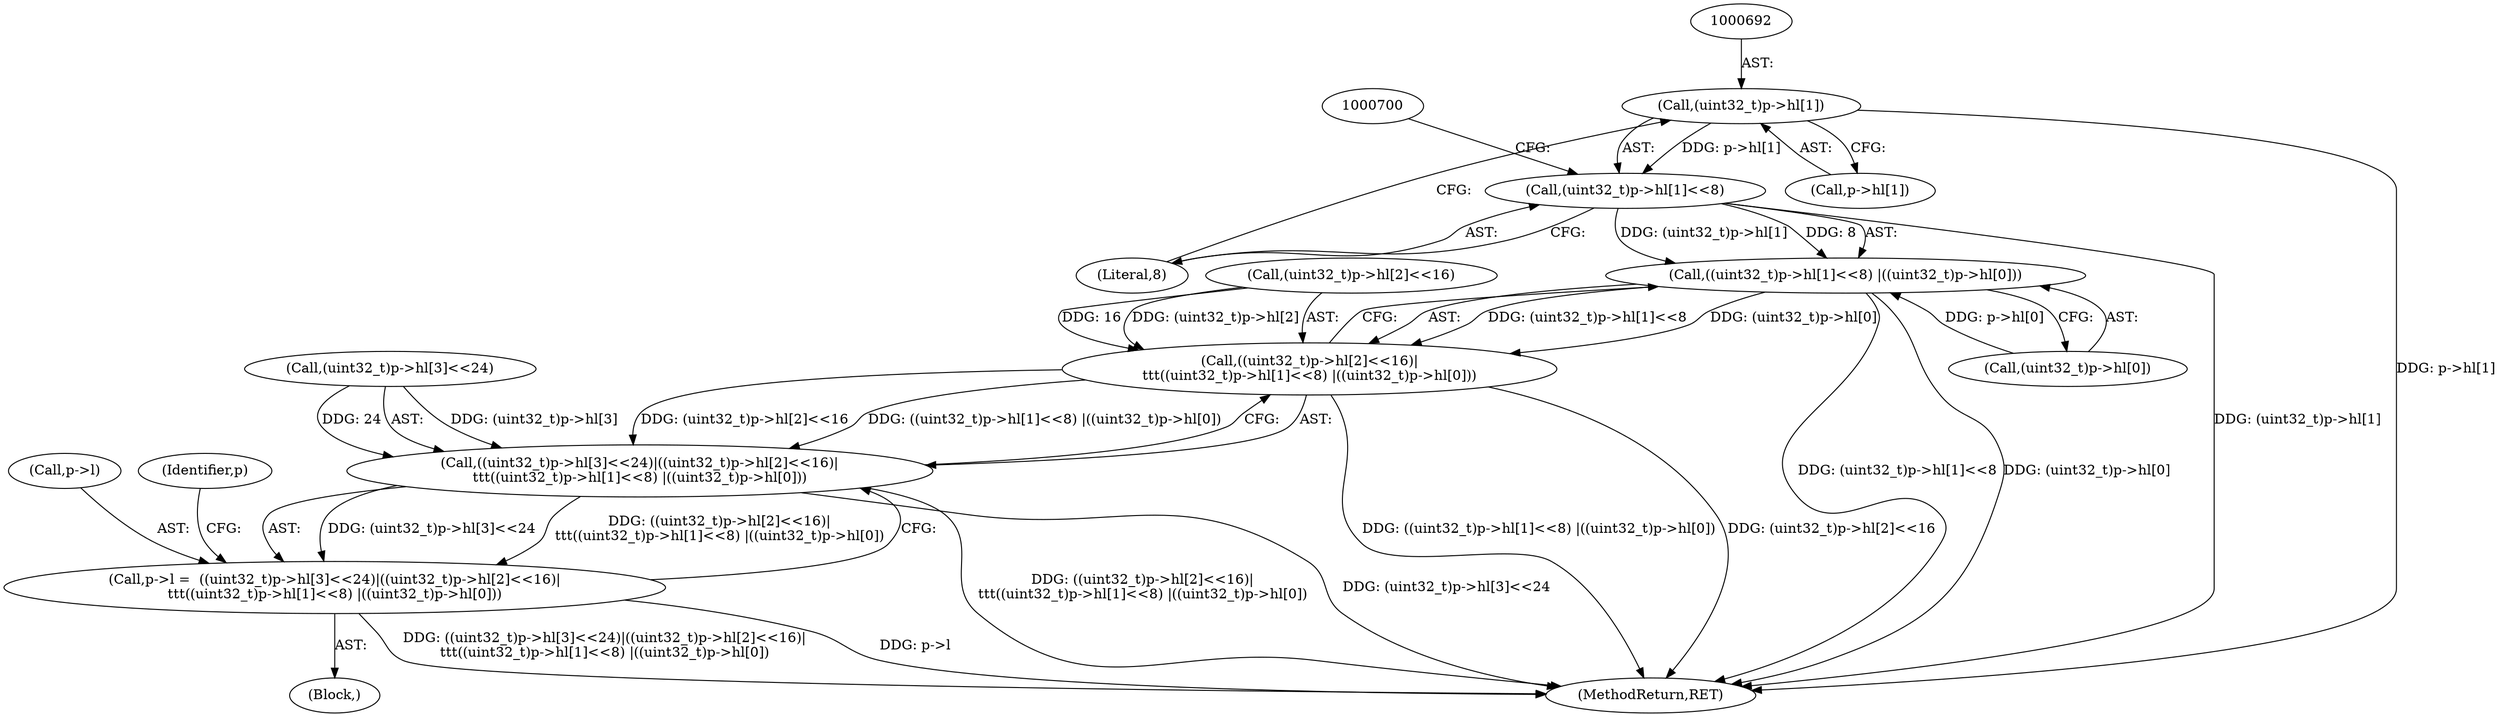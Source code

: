 digraph "0_file_27a14bc7ba285a0a5ebfdb55e54001aa11932b08@array" {
"1000691" [label="(Call,(uint32_t)p->hl[1])"];
"1000690" [label="(Call,(uint32_t)p->hl[1]<<8)"];
"1000689" [label="(Call,((uint32_t)p->hl[1]<<8) |((uint32_t)p->hl[0]))"];
"1000679" [label="(Call,((uint32_t)p->hl[2]<<16)|\n\t\t\t((uint32_t)p->hl[1]<<8) |((uint32_t)p->hl[0]))"];
"1000669" [label="(Call,((uint32_t)p->hl[3]<<24)|((uint32_t)p->hl[2]<<16)|\n\t\t\t((uint32_t)p->hl[1]<<8) |((uint32_t)p->hl[0]))"];
"1000665" [label="(Call,p->l =  ((uint32_t)p->hl[3]<<24)|((uint32_t)p->hl[2]<<16)|\n\t\t\t((uint32_t)p->hl[1]<<8) |((uint32_t)p->hl[0]))"];
"1000698" [label="(Literal,8)"];
"1000679" [label="(Call,((uint32_t)p->hl[2]<<16)|\n\t\t\t((uint32_t)p->hl[1]<<8) |((uint32_t)p->hl[0]))"];
"1000669" [label="(Call,((uint32_t)p->hl[3]<<24)|((uint32_t)p->hl[2]<<16)|\n\t\t\t((uint32_t)p->hl[1]<<8) |((uint32_t)p->hl[0]))"];
"1000123" [label="(Block,)"];
"1000665" [label="(Call,p->l =  ((uint32_t)p->hl[3]<<24)|((uint32_t)p->hl[2]<<16)|\n\t\t\t((uint32_t)p->hl[1]<<8) |((uint32_t)p->hl[0]))"];
"1000670" [label="(Call,(uint32_t)p->hl[3]<<24)"];
"1000689" [label="(Call,((uint32_t)p->hl[1]<<8) |((uint32_t)p->hl[0]))"];
"1000707" [label="(Identifier,p)"];
"1000680" [label="(Call,(uint32_t)p->hl[2]<<16)"];
"1000690" [label="(Call,(uint32_t)p->hl[1]<<8)"];
"1000691" [label="(Call,(uint32_t)p->hl[1])"];
"1000699" [label="(Call,(uint32_t)p->hl[0])"];
"1000908" [label="(MethodReturn,RET)"];
"1000666" [label="(Call,p->l)"];
"1000693" [label="(Call,p->hl[1])"];
"1000691" -> "1000690"  [label="AST: "];
"1000691" -> "1000693"  [label="CFG: "];
"1000692" -> "1000691"  [label="AST: "];
"1000693" -> "1000691"  [label="AST: "];
"1000698" -> "1000691"  [label="CFG: "];
"1000691" -> "1000908"  [label="DDG: p->hl[1]"];
"1000691" -> "1000690"  [label="DDG: p->hl[1]"];
"1000690" -> "1000689"  [label="AST: "];
"1000690" -> "1000698"  [label="CFG: "];
"1000698" -> "1000690"  [label="AST: "];
"1000700" -> "1000690"  [label="CFG: "];
"1000690" -> "1000908"  [label="DDG: (uint32_t)p->hl[1]"];
"1000690" -> "1000689"  [label="DDG: (uint32_t)p->hl[1]"];
"1000690" -> "1000689"  [label="DDG: 8"];
"1000689" -> "1000679"  [label="AST: "];
"1000689" -> "1000699"  [label="CFG: "];
"1000699" -> "1000689"  [label="AST: "];
"1000679" -> "1000689"  [label="CFG: "];
"1000689" -> "1000908"  [label="DDG: (uint32_t)p->hl[1]<<8"];
"1000689" -> "1000908"  [label="DDG: (uint32_t)p->hl[0]"];
"1000689" -> "1000679"  [label="DDG: (uint32_t)p->hl[1]<<8"];
"1000689" -> "1000679"  [label="DDG: (uint32_t)p->hl[0]"];
"1000699" -> "1000689"  [label="DDG: p->hl[0]"];
"1000679" -> "1000669"  [label="AST: "];
"1000680" -> "1000679"  [label="AST: "];
"1000669" -> "1000679"  [label="CFG: "];
"1000679" -> "1000908"  [label="DDG: ((uint32_t)p->hl[1]<<8) |((uint32_t)p->hl[0])"];
"1000679" -> "1000908"  [label="DDG: (uint32_t)p->hl[2]<<16"];
"1000679" -> "1000669"  [label="DDG: (uint32_t)p->hl[2]<<16"];
"1000679" -> "1000669"  [label="DDG: ((uint32_t)p->hl[1]<<8) |((uint32_t)p->hl[0])"];
"1000680" -> "1000679"  [label="DDG: (uint32_t)p->hl[2]"];
"1000680" -> "1000679"  [label="DDG: 16"];
"1000669" -> "1000665"  [label="AST: "];
"1000670" -> "1000669"  [label="AST: "];
"1000665" -> "1000669"  [label="CFG: "];
"1000669" -> "1000908"  [label="DDG: ((uint32_t)p->hl[2]<<16)|\n\t\t\t((uint32_t)p->hl[1]<<8) |((uint32_t)p->hl[0])"];
"1000669" -> "1000908"  [label="DDG: (uint32_t)p->hl[3]<<24"];
"1000669" -> "1000665"  [label="DDG: (uint32_t)p->hl[3]<<24"];
"1000669" -> "1000665"  [label="DDG: ((uint32_t)p->hl[2]<<16)|\n\t\t\t((uint32_t)p->hl[1]<<8) |((uint32_t)p->hl[0])"];
"1000670" -> "1000669"  [label="DDG: (uint32_t)p->hl[3]"];
"1000670" -> "1000669"  [label="DDG: 24"];
"1000665" -> "1000123"  [label="AST: "];
"1000666" -> "1000665"  [label="AST: "];
"1000707" -> "1000665"  [label="CFG: "];
"1000665" -> "1000908"  [label="DDG: p->l"];
"1000665" -> "1000908"  [label="DDG: ((uint32_t)p->hl[3]<<24)|((uint32_t)p->hl[2]<<16)|\n\t\t\t((uint32_t)p->hl[1]<<8) |((uint32_t)p->hl[0])"];
}
